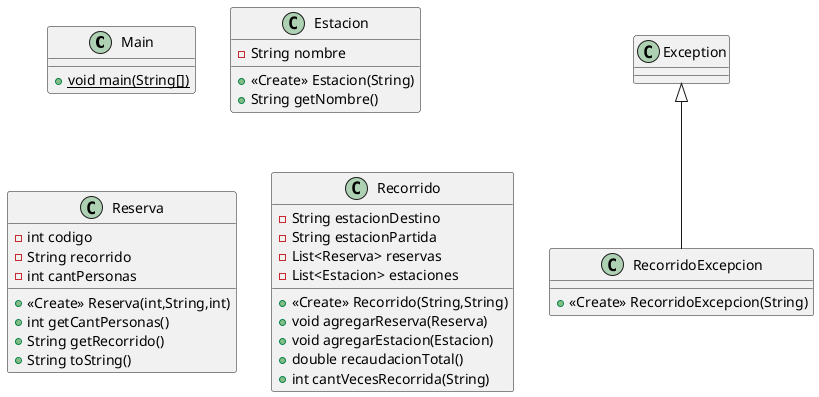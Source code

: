 @startuml
class Main {
+ {static} void main(String[])
}
class Estacion {
- String nombre
+ <<Create>> Estacion(String)
+ String getNombre()
}
class Reserva {
- int codigo
- String recorrido
- int cantPersonas
+ <<Create>> Reserva(int,String,int)
+ int getCantPersonas()
+ String getRecorrido()
+ String toString()
}
class RecorridoExcepcion {
+ <<Create>> RecorridoExcepcion(String)
}
class Recorrido {
- String estacionDestino
- String estacionPartida
- List<Reserva> reservas
- List<Estacion> estaciones
+ <<Create>> Recorrido(String,String)
+ void agregarReserva(Reserva)
+ void agregarEstacion(Estacion)
+ double recaudacionTotal()
+ int cantVecesRecorrida(String)
}


Exception <|-- RecorridoExcepcion
@enduml
